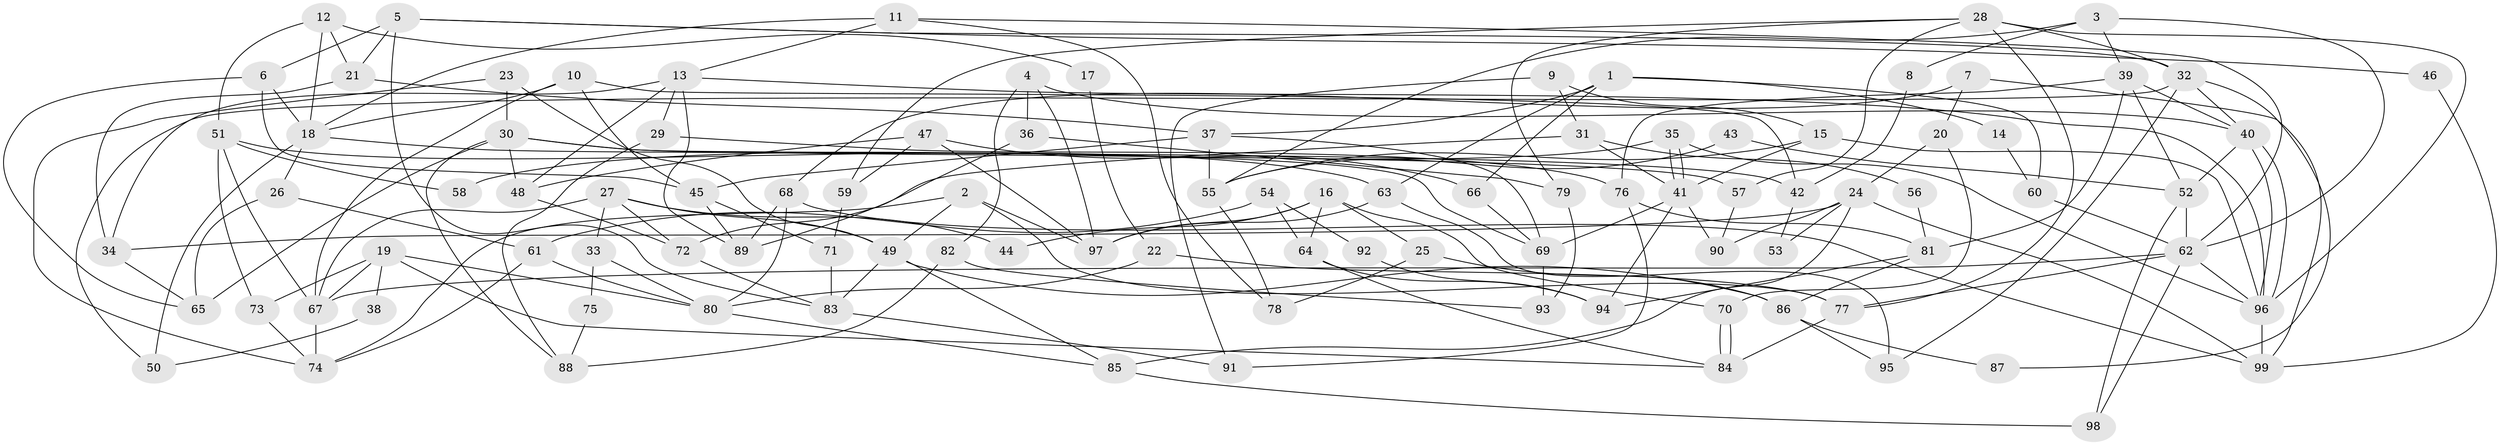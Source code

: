 // Generated by graph-tools (version 1.1) at 2025/15/03/09/25 04:15:15]
// undirected, 99 vertices, 198 edges
graph export_dot {
graph [start="1"]
  node [color=gray90,style=filled];
  1;
  2;
  3;
  4;
  5;
  6;
  7;
  8;
  9;
  10;
  11;
  12;
  13;
  14;
  15;
  16;
  17;
  18;
  19;
  20;
  21;
  22;
  23;
  24;
  25;
  26;
  27;
  28;
  29;
  30;
  31;
  32;
  33;
  34;
  35;
  36;
  37;
  38;
  39;
  40;
  41;
  42;
  43;
  44;
  45;
  46;
  47;
  48;
  49;
  50;
  51;
  52;
  53;
  54;
  55;
  56;
  57;
  58;
  59;
  60;
  61;
  62;
  63;
  64;
  65;
  66;
  67;
  68;
  69;
  70;
  71;
  72;
  73;
  74;
  75;
  76;
  77;
  78;
  79;
  80;
  81;
  82;
  83;
  84;
  85;
  86;
  87;
  88;
  89;
  90;
  91;
  92;
  93;
  94;
  95;
  96;
  97;
  98;
  99;
  1 -- 63;
  1 -- 37;
  1 -- 14;
  1 -- 60;
  1 -- 66;
  2 -- 77;
  2 -- 74;
  2 -- 49;
  2 -- 97;
  3 -- 39;
  3 -- 62;
  3 -- 8;
  3 -- 55;
  4 -- 97;
  4 -- 40;
  4 -- 36;
  4 -- 82;
  5 -- 83;
  5 -- 6;
  5 -- 21;
  5 -- 32;
  5 -- 46;
  6 -- 65;
  6 -- 18;
  6 -- 45;
  7 -- 99;
  7 -- 68;
  7 -- 20;
  8 -- 42;
  9 -- 91;
  9 -- 31;
  9 -- 15;
  10 -- 45;
  10 -- 67;
  10 -- 18;
  10 -- 42;
  11 -- 78;
  11 -- 13;
  11 -- 18;
  11 -- 62;
  12 -- 21;
  12 -- 18;
  12 -- 17;
  12 -- 51;
  13 -- 29;
  13 -- 96;
  13 -- 34;
  13 -- 48;
  13 -- 89;
  14 -- 60;
  15 -- 96;
  15 -- 41;
  15 -- 55;
  16 -- 97;
  16 -- 70;
  16 -- 25;
  16 -- 44;
  16 -- 64;
  17 -- 22;
  18 -- 26;
  18 -- 42;
  18 -- 50;
  19 -- 67;
  19 -- 84;
  19 -- 38;
  19 -- 73;
  19 -- 80;
  20 -- 24;
  20 -- 70;
  21 -- 37;
  21 -- 34;
  22 -- 77;
  22 -- 80;
  23 -- 30;
  23 -- 49;
  23 -- 74;
  24 -- 90;
  24 -- 34;
  24 -- 53;
  24 -- 85;
  24 -- 99;
  25 -- 86;
  25 -- 78;
  26 -- 65;
  26 -- 61;
  27 -- 67;
  27 -- 49;
  27 -- 33;
  27 -- 44;
  27 -- 72;
  28 -- 96;
  28 -- 32;
  28 -- 57;
  28 -- 59;
  28 -- 77;
  28 -- 79;
  29 -- 88;
  29 -- 76;
  30 -- 48;
  30 -- 69;
  30 -- 57;
  30 -- 65;
  30 -- 88;
  31 -- 72;
  31 -- 41;
  31 -- 56;
  32 -- 40;
  32 -- 50;
  32 -- 87;
  32 -- 95;
  33 -- 80;
  33 -- 75;
  34 -- 65;
  35 -- 96;
  35 -- 41;
  35 -- 41;
  35 -- 58;
  36 -- 89;
  36 -- 79;
  37 -- 45;
  37 -- 55;
  37 -- 69;
  38 -- 50;
  39 -- 81;
  39 -- 40;
  39 -- 52;
  39 -- 76;
  40 -- 96;
  40 -- 96;
  40 -- 52;
  41 -- 69;
  41 -- 90;
  41 -- 94;
  42 -- 53;
  43 -- 52;
  43 -- 55;
  45 -- 89;
  45 -- 71;
  46 -- 99;
  47 -- 59;
  47 -- 66;
  47 -- 48;
  47 -- 97;
  48 -- 72;
  49 -- 85;
  49 -- 83;
  49 -- 86;
  51 -- 73;
  51 -- 58;
  51 -- 63;
  51 -- 67;
  52 -- 62;
  52 -- 98;
  54 -- 64;
  54 -- 61;
  54 -- 92;
  55 -- 78;
  56 -- 81;
  57 -- 90;
  59 -- 71;
  60 -- 62;
  61 -- 74;
  61 -- 80;
  62 -- 98;
  62 -- 67;
  62 -- 77;
  62 -- 96;
  63 -- 97;
  63 -- 95;
  64 -- 84;
  64 -- 94;
  66 -- 69;
  67 -- 74;
  68 -- 80;
  68 -- 99;
  68 -- 89;
  69 -- 93;
  70 -- 84;
  70 -- 84;
  71 -- 83;
  72 -- 83;
  73 -- 74;
  75 -- 88;
  76 -- 81;
  76 -- 91;
  77 -- 84;
  79 -- 93;
  80 -- 85;
  81 -- 94;
  81 -- 86;
  82 -- 93;
  82 -- 88;
  83 -- 91;
  85 -- 98;
  86 -- 95;
  86 -- 87;
  92 -- 94;
  96 -- 99;
}
